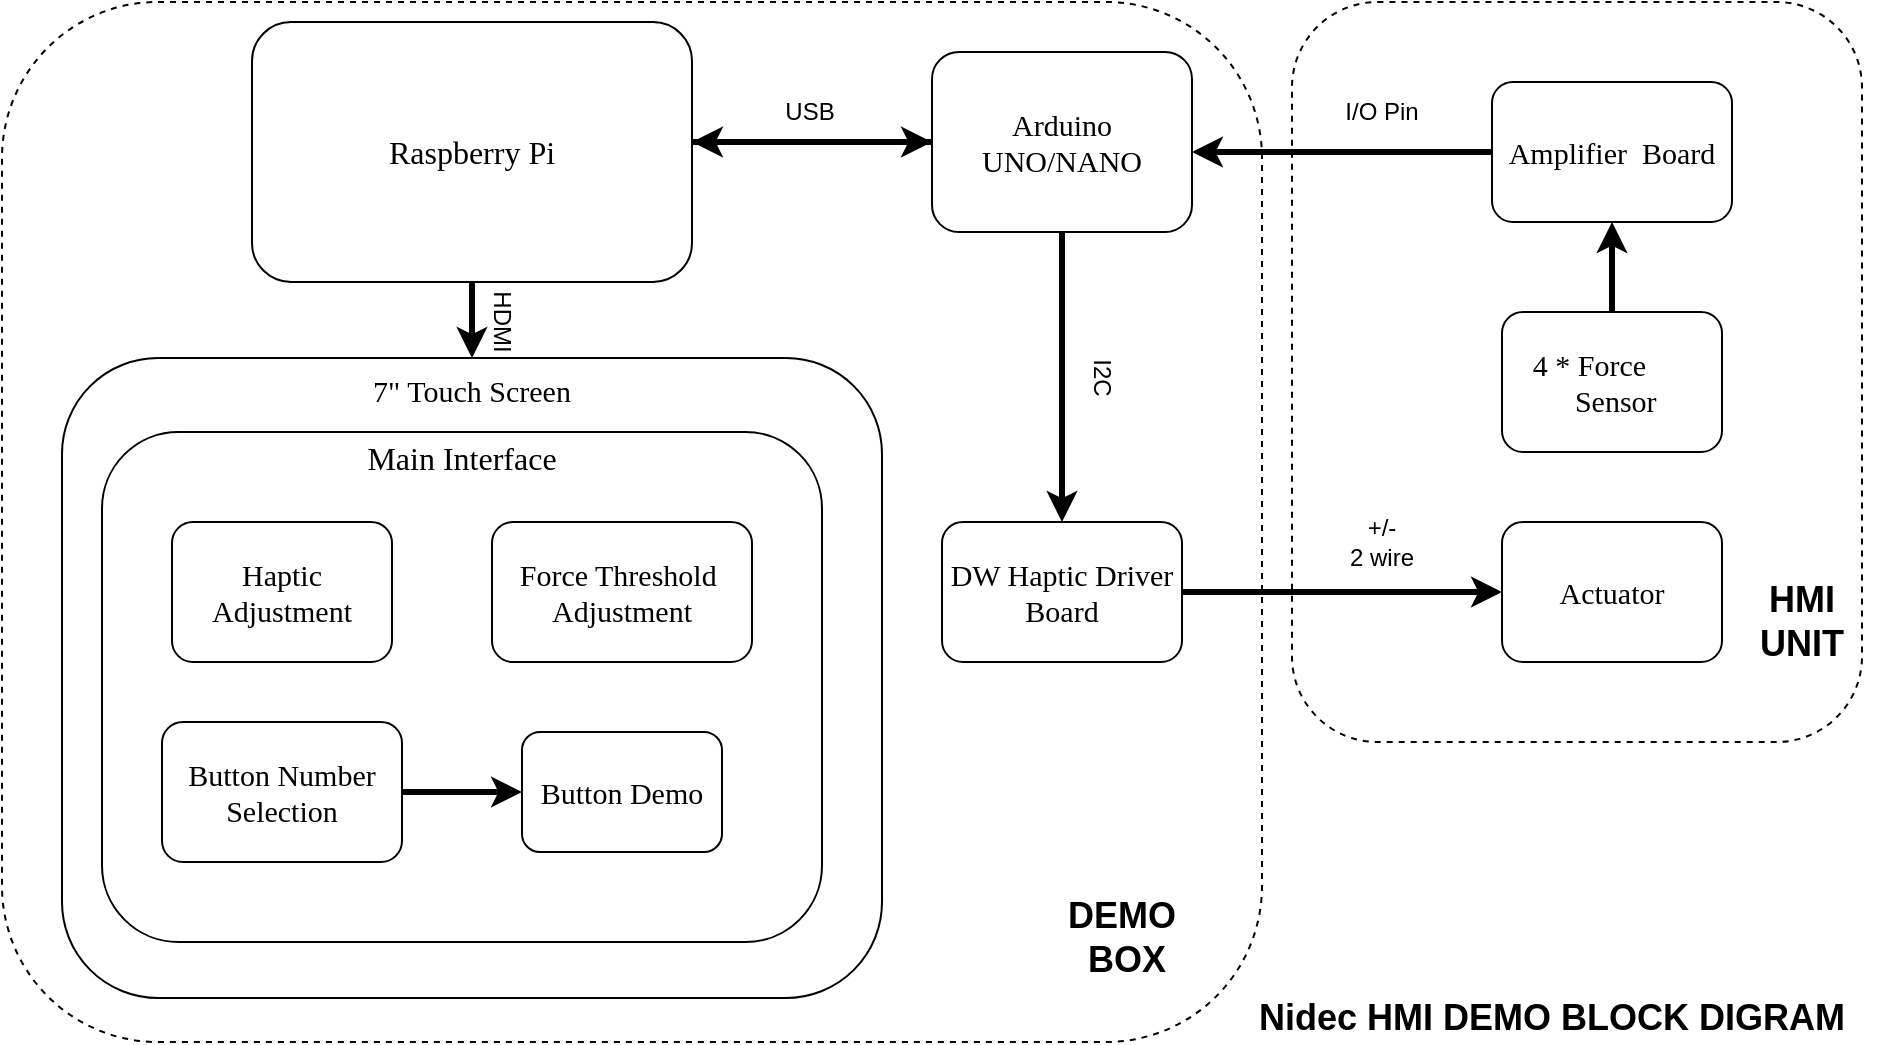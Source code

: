<mxfile compressed="false" version="13.7.4" type="github">
  <diagram name="Page-1" id="74e2e168-ea6b-b213-b513-2b3c1d86103e">
    <mxGraphModel dx="1185" dy="663" grid="1" gridSize="10" guides="1" tooltips="1" connect="1" arrows="1" fold="1" page="1" pageScale="1" pageWidth="1100" pageHeight="850" background="#ffffff" math="0" shadow="0">
      <root>
        <mxCell id="0" />
        <mxCell id="1" parent="0" />
        <mxCell id="IPJvzJiGPJ3sAe5zfskU-57" value="" style="rounded=1;whiteSpace=wrap;html=1;fillColor=none;dashed=1;" vertex="1" parent="1">
          <mxGeometry x="170" y="380" width="630" height="520" as="geometry" />
        </mxCell>
        <mxCell id="IPJvzJiGPJ3sAe5zfskU-1" value="" style="rounded=1;whiteSpace=wrap;html=1;fillColor=none;dashed=1;" parent="1" vertex="1">
          <mxGeometry x="815" y="380" width="285" height="370" as="geometry" />
        </mxCell>
        <mxCell id="IPJvzJiGPJ3sAe5zfskU-54" style="edgeStyle=orthogonalEdgeStyle;rounded=0;orthogonalLoop=1;jettySize=auto;html=1;entryX=0;entryY=0.5;entryDx=0;entryDy=0;strokeWidth=3;" edge="1" parent="1" source="77e6c97f196da883-14" target="IPJvzJiGPJ3sAe5zfskU-3">
          <mxGeometry relative="1" as="geometry">
            <Array as="points">
              <mxPoint x="520" y="450" />
              <mxPoint x="520" y="450" />
            </Array>
          </mxGeometry>
        </mxCell>
        <mxCell id="IPJvzJiGPJ3sAe5zfskU-56" style="edgeStyle=orthogonalEdgeStyle;rounded=0;orthogonalLoop=1;jettySize=auto;html=1;entryX=0.5;entryY=0;entryDx=0;entryDy=0;strokeWidth=3;" edge="1" parent="1" source="77e6c97f196da883-14" target="IPJvzJiGPJ3sAe5zfskU-13">
          <mxGeometry relative="1" as="geometry" />
        </mxCell>
        <mxCell id="77e6c97f196da883-14" value="&lt;font style=&quot;font-size: 16px&quot;&gt;&lt;font style=&quot;font-size: 16px&quot;&gt;Raspberry P&lt;/font&gt;i&lt;/font&gt;" style="rounded=1;whiteSpace=wrap;html=1;shadow=0;labelBackgroundColor=none;strokeWidth=1;fontFamily=Verdana;fontSize=8;align=center;" parent="1" vertex="1">
          <mxGeometry x="295" y="390" width="220" height="130" as="geometry" />
        </mxCell>
        <mxCell id="IPJvzJiGPJ3sAe5zfskU-63" style="edgeStyle=orthogonalEdgeStyle;rounded=0;orthogonalLoop=1;jettySize=auto;html=1;entryX=0.5;entryY=0;entryDx=0;entryDy=0;strokeWidth=3;" edge="1" parent="1" source="IPJvzJiGPJ3sAe5zfskU-3" target="IPJvzJiGPJ3sAe5zfskU-4">
          <mxGeometry relative="1" as="geometry" />
        </mxCell>
        <mxCell id="IPJvzJiGPJ3sAe5zfskU-65" style="edgeStyle=orthogonalEdgeStyle;rounded=0;orthogonalLoop=1;jettySize=auto;html=1;strokeWidth=3;" edge="1" parent="1" source="IPJvzJiGPJ3sAe5zfskU-3">
          <mxGeometry relative="1" as="geometry">
            <mxPoint x="515" y="450" as="targetPoint" />
            <Array as="points">
              <mxPoint x="515" y="450" />
            </Array>
          </mxGeometry>
        </mxCell>
        <mxCell id="IPJvzJiGPJ3sAe5zfskU-3" value="&lt;font style=&quot;font-size: 15px&quot;&gt;Arduino &lt;br&gt;UNO/NANO&lt;/font&gt;" style="rounded=1;whiteSpace=wrap;html=1;shadow=0;labelBackgroundColor=none;strokeWidth=1;fontFamily=Verdana;fontSize=8;align=center;" vertex="1" parent="1">
          <mxGeometry x="635" y="405" width="130" height="90" as="geometry" />
        </mxCell>
        <mxCell id="IPJvzJiGPJ3sAe5zfskU-61" style="edgeStyle=orthogonalEdgeStyle;rounded=0;orthogonalLoop=1;jettySize=auto;html=1;entryX=0;entryY=0.5;entryDx=0;entryDy=0;strokeWidth=3;" edge="1" parent="1" source="IPJvzJiGPJ3sAe5zfskU-4" target="IPJvzJiGPJ3sAe5zfskU-5">
          <mxGeometry relative="1" as="geometry" />
        </mxCell>
        <mxCell id="IPJvzJiGPJ3sAe5zfskU-4" value="&lt;span style=&quot;font-size: 15px&quot;&gt;DW Haptic Driver Board&lt;/span&gt;" style="rounded=1;whiteSpace=wrap;html=1;shadow=0;labelBackgroundColor=none;strokeWidth=1;fontFamily=Verdana;fontSize=8;align=center;" vertex="1" parent="1">
          <mxGeometry x="640" y="640" width="120" height="70" as="geometry" />
        </mxCell>
        <mxCell id="IPJvzJiGPJ3sAe5zfskU-5" value="&lt;span style=&quot;font-size: 15px&quot;&gt;Actuator&lt;/span&gt;" style="rounded=1;whiteSpace=wrap;html=1;shadow=0;labelBackgroundColor=none;strokeWidth=1;fontFamily=Verdana;fontSize=8;align=center;" vertex="1" parent="1">
          <mxGeometry x="920" y="640" width="110" height="70" as="geometry" />
        </mxCell>
        <mxCell id="IPJvzJiGPJ3sAe5zfskU-9" value="I/O Pin" style="text;html=1;strokeColor=none;fillColor=none;align=center;verticalAlign=middle;whiteSpace=wrap;rounded=0;dashed=1;rotation=0;" vertex="1" parent="1">
          <mxGeometry x="840" y="425" width="40" height="20" as="geometry" />
        </mxCell>
        <mxCell id="IPJvzJiGPJ3sAe5zfskU-10" value="USB" style="text;html=1;strokeColor=none;fillColor=none;align=center;verticalAlign=middle;whiteSpace=wrap;rounded=0;dashed=1;" vertex="1" parent="1">
          <mxGeometry x="554" y="425" width="40" height="20" as="geometry" />
        </mxCell>
        <mxCell id="IPJvzJiGPJ3sAe5zfskU-11" value="I2C" style="text;html=1;strokeColor=none;fillColor=none;align=center;verticalAlign=middle;whiteSpace=wrap;rounded=0;dashed=1;rotation=90;" vertex="1" parent="1">
          <mxGeometry x="700" y="558" width="40" height="20" as="geometry" />
        </mxCell>
        <mxCell id="IPJvzJiGPJ3sAe5zfskU-12" value="+/- &lt;br&gt;2 wire" style="text;html=1;strokeColor=none;fillColor=none;align=center;verticalAlign=middle;whiteSpace=wrap;rounded=0;dashed=1;rotation=0;" vertex="1" parent="1">
          <mxGeometry x="840" y="640" width="40" height="20" as="geometry" />
        </mxCell>
        <mxCell id="IPJvzJiGPJ3sAe5zfskU-13" value="&lt;span style=&quot;font-size: 15px&quot;&gt;7&quot; Touch Screen&lt;br&gt;&lt;br&gt;&lt;br&gt;&lt;br&gt;&lt;br&gt;&lt;br&gt;&lt;br&gt;&lt;br&gt;&lt;br&gt;&lt;br&gt;&lt;br&gt;&lt;br&gt;&lt;br&gt;&lt;br&gt;&lt;br&gt;&lt;br&gt;&lt;br&gt;&lt;/span&gt;" style="rounded=1;whiteSpace=wrap;html=1;shadow=0;labelBackgroundColor=none;strokeWidth=1;fontFamily=Verdana;fontSize=8;align=center;" vertex="1" parent="1">
          <mxGeometry x="200" y="558" width="410" height="320" as="geometry" />
        </mxCell>
        <mxCell id="IPJvzJiGPJ3sAe5zfskU-64" style="edgeStyle=orthogonalEdgeStyle;rounded=0;orthogonalLoop=1;jettySize=auto;html=1;strokeWidth=3;" edge="1" parent="1" source="IPJvzJiGPJ3sAe5zfskU-18">
          <mxGeometry relative="1" as="geometry">
            <mxPoint x="765" y="455" as="targetPoint" />
            <Array as="points">
              <mxPoint x="765" y="455" />
            </Array>
          </mxGeometry>
        </mxCell>
        <mxCell id="IPJvzJiGPJ3sAe5zfskU-18" value="&lt;span style=&quot;font-size: 15px&quot;&gt;Amplifier&amp;nbsp; Board&lt;/span&gt;" style="rounded=1;whiteSpace=wrap;html=1;shadow=0;labelBackgroundColor=none;strokeWidth=1;fontFamily=Verdana;fontSize=8;align=center;" vertex="1" parent="1">
          <mxGeometry x="915" y="420" width="120" height="70" as="geometry" />
        </mxCell>
        <mxCell id="IPJvzJiGPJ3sAe5zfskU-22" style="edgeStyle=orthogonalEdgeStyle;rounded=0;orthogonalLoop=1;jettySize=auto;html=1;strokeWidth=3;" edge="1" parent="1" source="IPJvzJiGPJ3sAe5zfskU-19" target="IPJvzJiGPJ3sAe5zfskU-18">
          <mxGeometry relative="1" as="geometry" />
        </mxCell>
        <mxCell id="IPJvzJiGPJ3sAe5zfskU-19" value="&lt;span style=&quot;font-size: 15px&quot;&gt;&amp;nbsp; &amp;nbsp;4 * Force&amp;nbsp; &amp;nbsp; &amp;nbsp; &amp;nbsp; &amp;nbsp; &amp;nbsp;Sensor&lt;/span&gt;" style="rounded=1;whiteSpace=wrap;html=1;shadow=0;labelBackgroundColor=none;strokeWidth=1;fontFamily=Verdana;fontSize=8;align=center;" vertex="1" parent="1">
          <mxGeometry x="920" y="535" width="110" height="70" as="geometry" />
        </mxCell>
        <mxCell id="IPJvzJiGPJ3sAe5zfskU-23" value="HDMI" style="text;html=1;strokeColor=none;fillColor=none;align=center;verticalAlign=middle;whiteSpace=wrap;rounded=0;dashed=1;rotation=90;" vertex="1" parent="1">
          <mxGeometry x="400" y="530" width="40" height="20" as="geometry" />
        </mxCell>
        <mxCell id="IPJvzJiGPJ3sAe5zfskU-24" value="&lt;font size=&quot;1&quot;&gt;&lt;b style=&quot;font-size: 18px&quot;&gt;HMI &lt;br&gt;UNIT&lt;/b&gt;&lt;/font&gt;" style="text;html=1;strokeColor=none;fillColor=none;align=center;verticalAlign=middle;whiteSpace=wrap;rounded=0;dashed=1;" vertex="1" parent="1">
          <mxGeometry x="1020" y="660" width="100" height="60" as="geometry" />
        </mxCell>
        <mxCell id="IPJvzJiGPJ3sAe5zfskU-28" value="&lt;span style=&quot;font-size: 16px&quot;&gt;Main Interface&lt;br&gt;&lt;br&gt;&lt;br&gt;&lt;br&gt;&lt;br&gt;&lt;br&gt;&lt;br&gt;&lt;br&gt;&lt;br&gt;&lt;br&gt;&lt;br&gt;&lt;br&gt;&lt;br&gt;&lt;/span&gt;" style="rounded=1;whiteSpace=wrap;html=1;shadow=0;labelBackgroundColor=none;strokeWidth=1;fontFamily=Verdana;fontSize=8;align=center;" vertex="1" parent="1">
          <mxGeometry x="220" y="595" width="360" height="255" as="geometry" />
        </mxCell>
        <mxCell id="IPJvzJiGPJ3sAe5zfskU-49" style="edgeStyle=orthogonalEdgeStyle;rounded=0;orthogonalLoop=1;jettySize=auto;html=1;entryX=0;entryY=0.5;entryDx=0;entryDy=0;strokeWidth=3;" edge="1" parent="1" source="IPJvzJiGPJ3sAe5zfskU-33" target="IPJvzJiGPJ3sAe5zfskU-47">
          <mxGeometry relative="1" as="geometry" />
        </mxCell>
        <mxCell id="IPJvzJiGPJ3sAe5zfskU-33" value="&lt;span style=&quot;font-size: 15px&quot;&gt;Button Number&lt;br&gt;Selection&lt;br&gt;&lt;/span&gt;" style="rounded=1;whiteSpace=wrap;html=1;shadow=0;labelBackgroundColor=none;strokeWidth=1;fontFamily=Verdana;fontSize=8;align=center;" vertex="1" parent="1">
          <mxGeometry x="250" y="740" width="120" height="70" as="geometry" />
        </mxCell>
        <mxCell id="IPJvzJiGPJ3sAe5zfskU-41" value="&lt;span style=&quot;font-size: 15px&quot;&gt;Haptic Adjustment&lt;/span&gt;" style="rounded=1;whiteSpace=wrap;html=1;shadow=0;labelBackgroundColor=none;strokeWidth=1;fontFamily=Verdana;fontSize=8;align=center;" vertex="1" parent="1">
          <mxGeometry x="255" y="640" width="110" height="70" as="geometry" />
        </mxCell>
        <mxCell id="IPJvzJiGPJ3sAe5zfskU-43" value="&lt;span style=&quot;font-size: 15px&quot;&gt;Force Threshold&amp;nbsp;&lt;br&gt;Adjustment&lt;/span&gt;" style="rounded=1;whiteSpace=wrap;html=1;shadow=0;labelBackgroundColor=none;strokeWidth=1;fontFamily=Verdana;fontSize=8;align=center;" vertex="1" parent="1">
          <mxGeometry x="415" y="640" width="130" height="70" as="geometry" />
        </mxCell>
        <mxCell id="IPJvzJiGPJ3sAe5zfskU-47" value="&lt;span style=&quot;font-size: 15px&quot;&gt;Button Demo&lt;/span&gt;" style="rounded=1;whiteSpace=wrap;html=1;shadow=0;labelBackgroundColor=none;strokeWidth=1;fontFamily=Verdana;fontSize=8;align=center;" vertex="1" parent="1">
          <mxGeometry x="430" y="745" width="100" height="60" as="geometry" />
        </mxCell>
        <mxCell id="IPJvzJiGPJ3sAe5zfskU-50" value="&lt;font style=&quot;font-size: 18px&quot;&gt;&lt;b&gt;Nidec HMI DEMO BLOCK DIGRAM&lt;/b&gt;&lt;/font&gt;" style="text;html=1;strokeColor=none;fillColor=none;align=center;verticalAlign=middle;whiteSpace=wrap;rounded=0;dashed=1;" vertex="1" parent="1">
          <mxGeometry x="790" y="878" width="310" height="20" as="geometry" />
        </mxCell>
        <mxCell id="IPJvzJiGPJ3sAe5zfskU-66" value="&lt;font size=&quot;1&quot;&gt;&lt;b style=&quot;font-size: 18px&quot;&gt;DEMO&lt;br&gt;&amp;nbsp;BOX&lt;/b&gt;&lt;/font&gt;" style="text;html=1;strokeColor=none;fillColor=none;align=center;verticalAlign=middle;whiteSpace=wrap;rounded=0;dashed=1;" vertex="1" parent="1">
          <mxGeometry x="680" y="818" width="100" height="60" as="geometry" />
        </mxCell>
      </root>
    </mxGraphModel>
  </diagram>
</mxfile>
